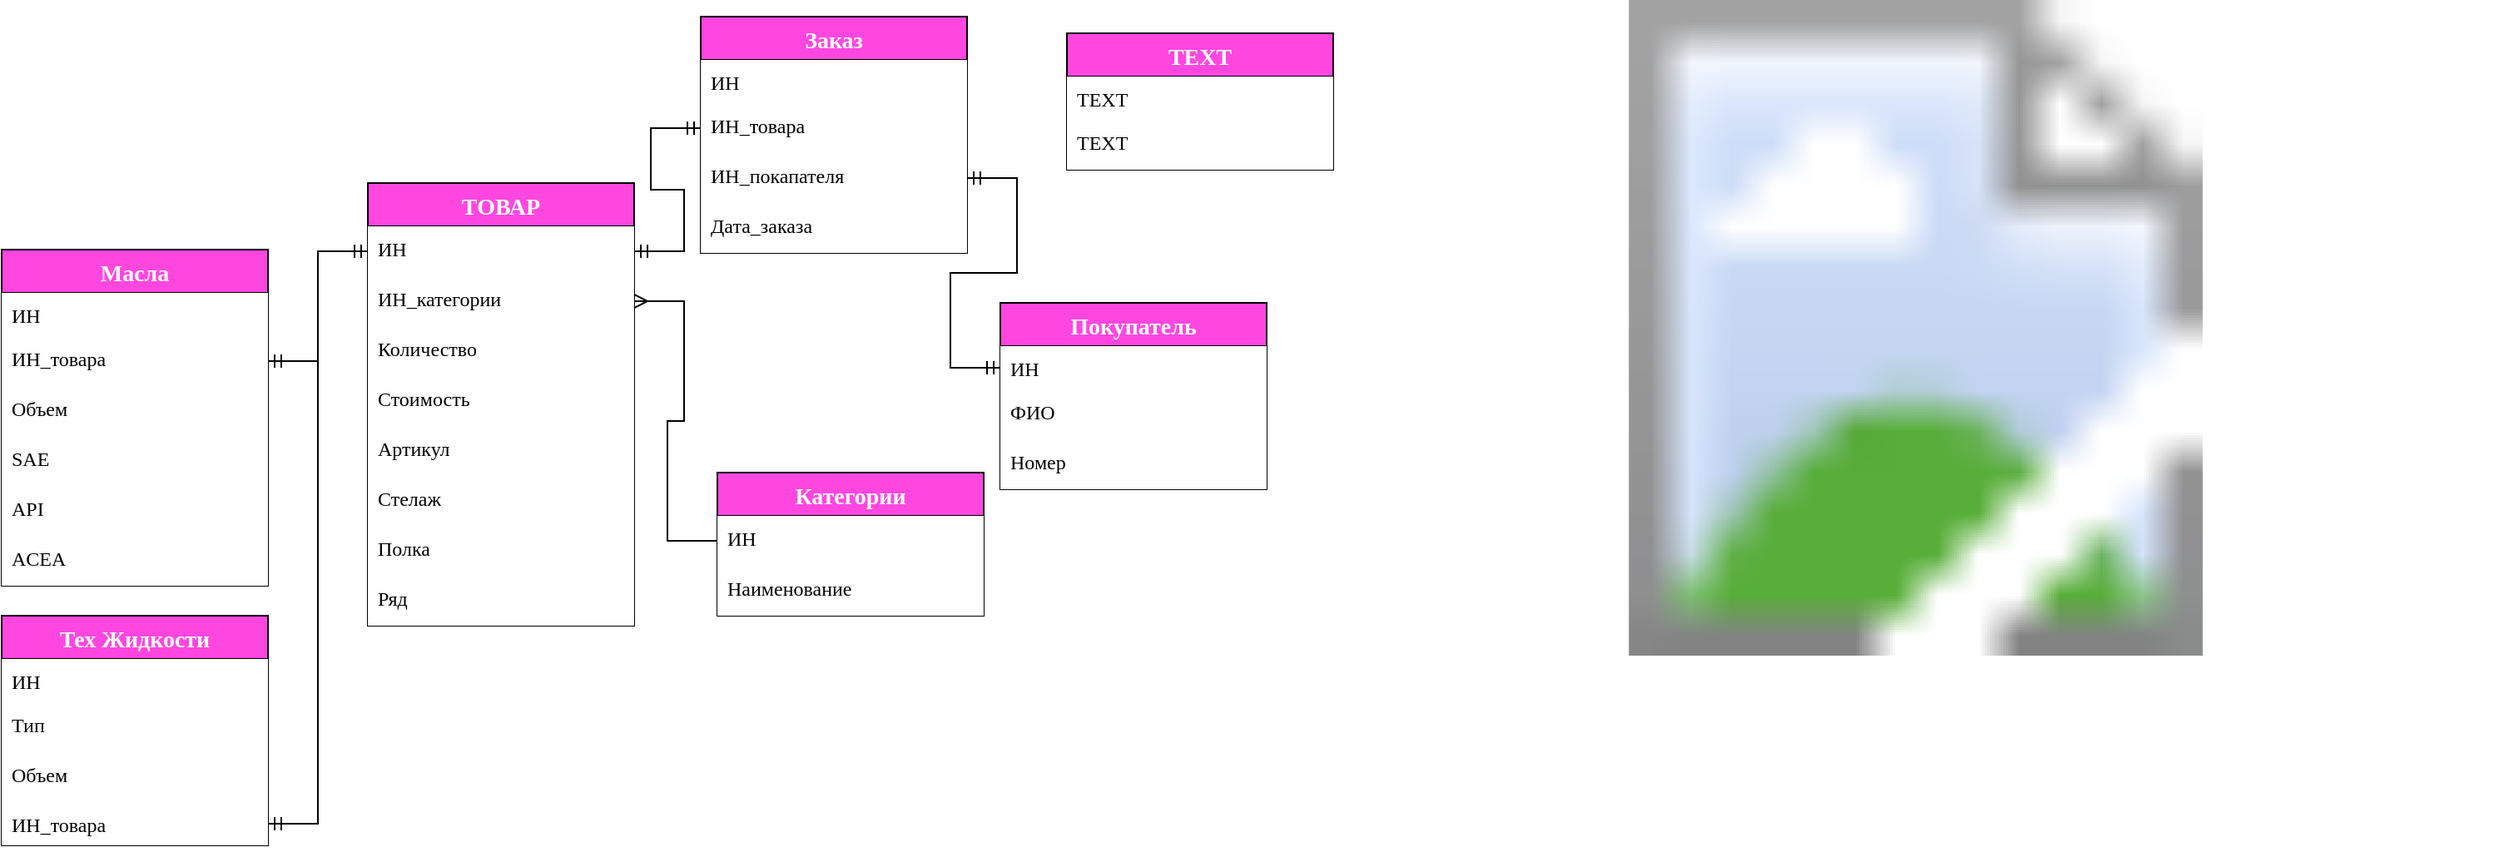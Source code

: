 <mxfile version="21.0.2" type="device"><diagram name="Страница 1" id="2x9Wfhu7E4FkKwAU8HKC"><mxGraphModel dx="1701" dy="484" grid="1" gridSize="10" guides="1" tooltips="1" connect="1" arrows="1" fold="1" page="1" pageScale="1" pageWidth="827" pageHeight="1169" backgroundImage="{&quot;src&quot;:&quot;https://wompampsupport.azureedge.net/fetchimage?siteId=7575&amp;v=2&amp;jpgQuality=100&amp;width=700&amp;url=https%3A%2F%2Fi.kym-cdn.com%2Fentries%2Ficons%2Ffacebook%2F000%2F017%2F133%2Fcover2.jpg&quot;,&quot;width&quot;:&quot;700&quot;,&quot;height&quot;:&quot;394&quot;,&quot;x&quot;:0,&quot;y&quot;:0}" math="0" shadow="0"><root><mxCell id="0"/><mxCell id="1" parent="0"/><mxCell id="yKLj46cAwXF7KZjP4Sd2-1" value="ТОВАР" style="swimlane;fontStyle=1;childLayout=stackLayout;horizontal=1;startSize=26;horizontalStack=0;resizeParent=1;resizeParentMax=0;resizeLast=0;collapsible=1;marginBottom=0;align=center;fontSize=14;labelBackgroundColor=none;fillColor=#FF47E0;fontColor=#FFFFFF;fontFamily=Comic Sans MS;" parent="1" vertex="1"><mxGeometry x="-580" y="110" width="160" height="266" as="geometry"/></mxCell><mxCell id="yKLj46cAwXF7KZjP4Sd2-2" value="ИН" style="text;strokeColor=none;fillColor=default;spacingLeft=4;spacingRight=4;overflow=hidden;rotatable=0;points=[[0,0.5],[1,0.5]];portConstraint=eastwest;fontSize=12;whiteSpace=wrap;html=1;fontFamily=Comic Sans MS;" parent="yKLj46cAwXF7KZjP4Sd2-1" vertex="1"><mxGeometry y="26" width="160" height="30" as="geometry"/></mxCell><mxCell id="yKLj46cAwXF7KZjP4Sd2-3" value="ИН_категории" style="text;strokeColor=none;fillColor=default;spacingLeft=4;spacingRight=4;overflow=hidden;rotatable=0;points=[[0,0.5],[1,0.5]];portConstraint=eastwest;fontSize=12;whiteSpace=wrap;html=1;fontFamily=Comic Sans MS;" parent="yKLj46cAwXF7KZjP4Sd2-1" vertex="1"><mxGeometry y="56" width="160" height="30" as="geometry"/></mxCell><mxCell id="yKLj46cAwXF7KZjP4Sd2-4" value="Количество" style="text;strokeColor=none;fillColor=default;spacingLeft=4;spacingRight=4;overflow=hidden;rotatable=0;points=[[0,0.5],[1,0.5]];portConstraint=eastwest;fontSize=12;whiteSpace=wrap;html=1;fontFamily=Comic Sans MS;" parent="yKLj46cAwXF7KZjP4Sd2-1" vertex="1"><mxGeometry y="86" width="160" height="30" as="geometry"/></mxCell><mxCell id="yKLj46cAwXF7KZjP4Sd2-5" value="Стоимость" style="text;strokeColor=none;fillColor=default;spacingLeft=4;spacingRight=4;overflow=hidden;rotatable=0;points=[[0,0.5],[1,0.5]];portConstraint=eastwest;fontSize=12;whiteSpace=wrap;html=1;fontFamily=Comic Sans MS;" parent="yKLj46cAwXF7KZjP4Sd2-1" vertex="1"><mxGeometry y="116" width="160" height="30" as="geometry"/></mxCell><mxCell id="yKLj46cAwXF7KZjP4Sd2-6" value="Артикул" style="text;strokeColor=none;fillColor=default;spacingLeft=4;spacingRight=4;overflow=hidden;rotatable=0;points=[[0,0.5],[1,0.5]];portConstraint=eastwest;fontSize=12;whiteSpace=wrap;html=1;fontFamily=Comic Sans MS;" parent="yKLj46cAwXF7KZjP4Sd2-1" vertex="1"><mxGeometry y="146" width="160" height="30" as="geometry"/></mxCell><mxCell id="yKLj46cAwXF7KZjP4Sd2-8" value="Стелаж" style="text;strokeColor=none;fillColor=default;spacingLeft=4;spacingRight=4;overflow=hidden;rotatable=0;points=[[0,0.5],[1,0.5]];portConstraint=eastwest;fontSize=12;whiteSpace=wrap;html=1;fontFamily=Comic Sans MS;" parent="yKLj46cAwXF7KZjP4Sd2-1" vertex="1"><mxGeometry y="176" width="160" height="30" as="geometry"/></mxCell><mxCell id="yKLj46cAwXF7KZjP4Sd2-10" value="Полка" style="text;strokeColor=none;fillColor=default;spacingLeft=4;spacingRight=4;overflow=hidden;rotatable=0;points=[[0,0.5],[1,0.5]];portConstraint=eastwest;fontSize=12;whiteSpace=wrap;html=1;fontFamily=Comic Sans MS;" parent="yKLj46cAwXF7KZjP4Sd2-1" vertex="1"><mxGeometry y="206" width="160" height="30" as="geometry"/></mxCell><mxCell id="yKLj46cAwXF7KZjP4Sd2-9" value="Ряд" style="text;strokeColor=none;fillColor=default;spacingLeft=4;spacingRight=4;overflow=hidden;rotatable=0;points=[[0,0.5],[1,0.5]];portConstraint=eastwest;fontSize=12;whiteSpace=wrap;html=1;fontFamily=Comic Sans MS;" parent="yKLj46cAwXF7KZjP4Sd2-1" vertex="1"><mxGeometry y="236" width="160" height="30" as="geometry"/></mxCell><mxCell id="yKLj46cAwXF7KZjP4Sd2-15" value="Категории" style="swimlane;fontStyle=1;childLayout=stackLayout;horizontal=1;startSize=26;horizontalStack=0;resizeParent=1;resizeParentMax=0;resizeLast=0;collapsible=1;marginBottom=0;align=center;fontSize=14;labelBackgroundColor=none;fillColor=#FF47E0;fontColor=#FFFFFF;fontFamily=Comic Sans MS;" parent="1" vertex="1"><mxGeometry x="-370" y="284" width="160" height="86" as="geometry"/></mxCell><mxCell id="yKLj46cAwXF7KZjP4Sd2-16" value="ИН" style="text;strokeColor=none;fillColor=default;spacingLeft=4;spacingRight=4;overflow=hidden;rotatable=0;points=[[0,0.5],[1,0.5]];portConstraint=eastwest;fontSize=12;whiteSpace=wrap;html=1;fontFamily=Comic Sans MS;" parent="yKLj46cAwXF7KZjP4Sd2-15" vertex="1"><mxGeometry y="26" width="160" height="30" as="geometry"/></mxCell><mxCell id="yKLj46cAwXF7KZjP4Sd2-17" value="Наименование" style="text;strokeColor=none;fillColor=default;spacingLeft=4;spacingRight=4;overflow=hidden;rotatable=0;points=[[0,0.5],[1,0.5]];portConstraint=eastwest;fontSize=12;whiteSpace=wrap;html=1;fontFamily=Comic Sans MS;" parent="yKLj46cAwXF7KZjP4Sd2-15" vertex="1"><mxGeometry y="56" width="160" height="30" as="geometry"/></mxCell><mxCell id="yKLj46cAwXF7KZjP4Sd2-30" value="TEXT" style="swimlane;fontStyle=1;childLayout=stackLayout;horizontal=1;startSize=26;horizontalStack=0;resizeParent=1;resizeParentMax=0;resizeLast=0;collapsible=1;marginBottom=0;align=center;fontSize=14;labelBackgroundColor=none;fillColor=#FF47E0;fontColor=#FFFFFF;fontFamily=Comic Sans MS;" parent="1" vertex="1"><mxGeometry x="-160" y="20" width="160" height="82" as="geometry"/></mxCell><mxCell id="yKLj46cAwXF7KZjP4Sd2-31" value="TEXT" style="text;strokeColor=none;fillColor=default;spacingLeft=4;spacingRight=4;overflow=hidden;rotatable=0;points=[[0,0.5],[1,0.5]];portConstraint=eastwest;fontSize=12;whiteSpace=wrap;html=1;fontFamily=Comic Sans MS;" parent="yKLj46cAwXF7KZjP4Sd2-30" vertex="1"><mxGeometry y="26" width="160" height="26" as="geometry"/></mxCell><mxCell id="yKLj46cAwXF7KZjP4Sd2-32" value="TEXT" style="text;strokeColor=none;fillColor=default;spacingLeft=4;spacingRight=4;overflow=hidden;rotatable=0;points=[[0,0.5],[1,0.5]];portConstraint=eastwest;fontSize=12;whiteSpace=wrap;html=1;fontFamily=Comic Sans MS;" parent="yKLj46cAwXF7KZjP4Sd2-30" vertex="1"><mxGeometry y="52" width="160" height="30" as="geometry"/></mxCell><mxCell id="yKLj46cAwXF7KZjP4Sd2-36" value="Масла" style="swimlane;fontStyle=1;childLayout=stackLayout;horizontal=1;startSize=26;horizontalStack=0;resizeParent=1;resizeParentMax=0;resizeLast=0;collapsible=1;marginBottom=0;align=center;fontSize=14;labelBackgroundColor=none;fillColor=#FF47E0;fontColor=#FFFFFF;fontFamily=Comic Sans MS;" parent="1" vertex="1"><mxGeometry x="-800" y="150" width="160" height="202" as="geometry"/></mxCell><mxCell id="yKLj46cAwXF7KZjP4Sd2-37" value="ИН" style="text;strokeColor=none;fillColor=default;spacingLeft=4;spacingRight=4;overflow=hidden;rotatable=0;points=[[0,0.5],[1,0.5]];portConstraint=eastwest;fontSize=12;whiteSpace=wrap;html=1;fontFamily=Comic Sans MS;labelBackgroundColor=none;" parent="yKLj46cAwXF7KZjP4Sd2-36" vertex="1"><mxGeometry y="26" width="160" height="26" as="geometry"/></mxCell><mxCell id="yKLj46cAwXF7KZjP4Sd2-38" value="ИН_товара" style="text;strokeColor=none;fillColor=default;spacingLeft=4;spacingRight=4;overflow=hidden;rotatable=0;points=[[0,0.5],[1,0.5]];portConstraint=eastwest;fontSize=12;whiteSpace=wrap;html=1;fontFamily=Comic Sans MS;labelBackgroundColor=none;" parent="yKLj46cAwXF7KZjP4Sd2-36" vertex="1"><mxGeometry y="52" width="160" height="30" as="geometry"/></mxCell><mxCell id="yKLj46cAwXF7KZjP4Sd2-39" value="Объем" style="text;strokeColor=none;fillColor=default;spacingLeft=4;spacingRight=4;overflow=hidden;rotatable=0;points=[[0,0.5],[1,0.5]];portConstraint=eastwest;fontSize=12;whiteSpace=wrap;html=1;fontFamily=Comic Sans MS;labelBackgroundColor=none;" parent="yKLj46cAwXF7KZjP4Sd2-36" vertex="1"><mxGeometry y="82" width="160" height="30" as="geometry"/></mxCell><mxCell id="yKLj46cAwXF7KZjP4Sd2-40" value="SAE" style="text;strokeColor=none;fillColor=default;spacingLeft=4;spacingRight=4;overflow=hidden;rotatable=0;points=[[0,0.5],[1,0.5]];portConstraint=eastwest;fontSize=12;whiteSpace=wrap;html=1;fontFamily=Comic Sans MS;labelBackgroundColor=none;" parent="yKLj46cAwXF7KZjP4Sd2-36" vertex="1"><mxGeometry y="112" width="160" height="30" as="geometry"/></mxCell><mxCell id="yKLj46cAwXF7KZjP4Sd2-41" value="API" style="text;strokeColor=none;fillColor=default;spacingLeft=4;spacingRight=4;overflow=hidden;rotatable=0;points=[[0,0.5],[1,0.5]];portConstraint=eastwest;fontSize=12;whiteSpace=wrap;html=1;fontFamily=Comic Sans MS;labelBackgroundColor=none;" parent="yKLj46cAwXF7KZjP4Sd2-36" vertex="1"><mxGeometry y="142" width="160" height="30" as="geometry"/></mxCell><mxCell id="yKLj46cAwXF7KZjP4Sd2-42" value="ACEA" style="text;strokeColor=none;fillColor=default;spacingLeft=4;spacingRight=4;overflow=hidden;rotatable=0;points=[[0,0.5],[1,0.5]];portConstraint=eastwest;fontSize=12;whiteSpace=wrap;html=1;fontFamily=Comic Sans MS;labelBackgroundColor=none;" parent="yKLj46cAwXF7KZjP4Sd2-36" vertex="1"><mxGeometry y="172" width="160" height="30" as="geometry"/></mxCell><mxCell id="yKLj46cAwXF7KZjP4Sd2-43" value="" style="edgeStyle=entityRelationEdgeStyle;fontSize=12;html=1;endArrow=ERmandOne;startArrow=ERmandOne;rounded=0;" parent="1" source="yKLj46cAwXF7KZjP4Sd2-2" target="yKLj46cAwXF7KZjP4Sd2-38" edge="1"><mxGeometry width="100" height="100" relative="1" as="geometry"><mxPoint x="-250" y="300" as="sourcePoint"/><mxPoint x="-150" y="200" as="targetPoint"/></mxGeometry></mxCell><mxCell id="yKLj46cAwXF7KZjP4Sd2-45" value="" style="edgeStyle=entityRelationEdgeStyle;fontSize=12;html=1;endArrow=ERmany;rounded=0;" parent="1" source="yKLj46cAwXF7KZjP4Sd2-16" target="yKLj46cAwXF7KZjP4Sd2-3" edge="1"><mxGeometry width="100" height="100" relative="1" as="geometry"><mxPoint x="440" y="150" as="sourcePoint"/><mxPoint x="540" y="50" as="targetPoint"/></mxGeometry></mxCell><mxCell id="BYhXG8txiyPygOyY0y3V-1" value="Заказ" style="swimlane;fontStyle=1;childLayout=stackLayout;horizontal=1;startSize=26;horizontalStack=0;resizeParent=1;resizeParentMax=0;resizeLast=0;collapsible=1;marginBottom=0;align=center;fontSize=14;labelBackgroundColor=none;fillColor=#FF47E0;fontColor=#FFFFFF;fontFamily=Comic Sans MS;" vertex="1" parent="1"><mxGeometry x="-380" y="10" width="160" height="142" as="geometry"/></mxCell><mxCell id="BYhXG8txiyPygOyY0y3V-2" value="ИН" style="text;strokeColor=none;fillColor=default;spacingLeft=4;spacingRight=4;overflow=hidden;rotatable=0;points=[[0,0.5],[1,0.5]];portConstraint=eastwest;fontSize=12;whiteSpace=wrap;html=1;fontFamily=Comic Sans MS;" vertex="1" parent="BYhXG8txiyPygOyY0y3V-1"><mxGeometry y="26" width="160" height="26" as="geometry"/></mxCell><mxCell id="BYhXG8txiyPygOyY0y3V-3" value="ИН_товара" style="text;strokeColor=none;fillColor=default;spacingLeft=4;spacingRight=4;overflow=hidden;rotatable=0;points=[[0,0.5],[1,0.5]];portConstraint=eastwest;fontSize=12;whiteSpace=wrap;html=1;fontFamily=Comic Sans MS;" vertex="1" parent="BYhXG8txiyPygOyY0y3V-1"><mxGeometry y="52" width="160" height="30" as="geometry"/></mxCell><mxCell id="BYhXG8txiyPygOyY0y3V-7" value="ИН_покапателя" style="text;strokeColor=none;fillColor=default;spacingLeft=4;spacingRight=4;overflow=hidden;rotatable=0;points=[[0,0.5],[1,0.5]];portConstraint=eastwest;fontSize=12;whiteSpace=wrap;html=1;fontFamily=Comic Sans MS;" vertex="1" parent="BYhXG8txiyPygOyY0y3V-1"><mxGeometry y="82" width="160" height="30" as="geometry"/></mxCell><mxCell id="BYhXG8txiyPygOyY0y3V-5" value="Дата_заказа" style="text;strokeColor=none;fillColor=default;spacingLeft=4;spacingRight=4;overflow=hidden;rotatable=0;points=[[0,0.5],[1,0.5]];portConstraint=eastwest;fontSize=12;whiteSpace=wrap;html=1;fontFamily=Comic Sans MS;" vertex="1" parent="BYhXG8txiyPygOyY0y3V-1"><mxGeometry y="112" width="160" height="30" as="geometry"/></mxCell><mxCell id="BYhXG8txiyPygOyY0y3V-4" value="" style="edgeStyle=entityRelationEdgeStyle;fontSize=12;html=1;endArrow=ERmandOne;startArrow=ERmandOne;rounded=0;exitX=1;exitY=0.5;exitDx=0;exitDy=0;" edge="1" parent="1" source="yKLj46cAwXF7KZjP4Sd2-2" target="BYhXG8txiyPygOyY0y3V-3"><mxGeometry width="100" height="100" relative="1" as="geometry"><mxPoint x="-590" y="201" as="sourcePoint"/><mxPoint x="-630" y="227" as="targetPoint"/></mxGeometry></mxCell><mxCell id="BYhXG8txiyPygOyY0y3V-8" value="Покупатель" style="swimlane;fontStyle=1;childLayout=stackLayout;horizontal=1;startSize=26;horizontalStack=0;resizeParent=1;resizeParentMax=0;resizeLast=0;collapsible=1;marginBottom=0;align=center;fontSize=14;labelBackgroundColor=none;fillColor=#FF47E0;fontColor=#FFFFFF;fontFamily=Comic Sans MS;" vertex="1" parent="1"><mxGeometry x="-200" y="182" width="160" height="112" as="geometry"/></mxCell><mxCell id="BYhXG8txiyPygOyY0y3V-9" value="ИН" style="text;strokeColor=none;fillColor=default;spacingLeft=4;spacingRight=4;overflow=hidden;rotatable=0;points=[[0,0.5],[1,0.5]];portConstraint=eastwest;fontSize=12;whiteSpace=wrap;html=1;fontFamily=Comic Sans MS;" vertex="1" parent="BYhXG8txiyPygOyY0y3V-8"><mxGeometry y="26" width="160" height="26" as="geometry"/></mxCell><mxCell id="BYhXG8txiyPygOyY0y3V-10" value="ФИО" style="text;strokeColor=none;fillColor=default;spacingLeft=4;spacingRight=4;overflow=hidden;rotatable=0;points=[[0,0.5],[1,0.5]];portConstraint=eastwest;fontSize=12;whiteSpace=wrap;html=1;fontFamily=Comic Sans MS;" vertex="1" parent="BYhXG8txiyPygOyY0y3V-8"><mxGeometry y="52" width="160" height="30" as="geometry"/></mxCell><mxCell id="BYhXG8txiyPygOyY0y3V-11" value="Номер" style="text;strokeColor=none;fillColor=default;spacingLeft=4;spacingRight=4;overflow=hidden;rotatable=0;points=[[0,0.5],[1,0.5]];portConstraint=eastwest;fontSize=12;whiteSpace=wrap;html=1;fontFamily=Comic Sans MS;" vertex="1" parent="BYhXG8txiyPygOyY0y3V-8"><mxGeometry y="82" width="160" height="30" as="geometry"/></mxCell><mxCell id="BYhXG8txiyPygOyY0y3V-12" value="" style="edgeStyle=entityRelationEdgeStyle;fontSize=12;html=1;endArrow=ERmandOne;startArrow=ERmandOne;rounded=0;" edge="1" parent="1" source="BYhXG8txiyPygOyY0y3V-9" target="BYhXG8txiyPygOyY0y3V-7"><mxGeometry width="100" height="100" relative="1" as="geometry"><mxPoint x="-230" y="224" as="sourcePoint"/><mxPoint x="-190" y="140" as="targetPoint"/></mxGeometry></mxCell><mxCell id="BYhXG8txiyPygOyY0y3V-13" value="Тех Жидкости" style="swimlane;fontStyle=1;childLayout=stackLayout;horizontal=1;startSize=26;horizontalStack=0;resizeParent=1;resizeParentMax=0;resizeLast=0;collapsible=1;marginBottom=0;align=center;fontSize=14;labelBackgroundColor=none;fillColor=#FF47E0;fontColor=#FFFFFF;fontFamily=Comic Sans MS;" vertex="1" parent="1"><mxGeometry x="-800" y="370" width="160" height="138" as="geometry"/></mxCell><mxCell id="BYhXG8txiyPygOyY0y3V-14" value="ИН" style="text;strokeColor=none;fillColor=default;spacingLeft=4;spacingRight=4;overflow=hidden;rotatable=0;points=[[0,0.5],[1,0.5]];portConstraint=eastwest;fontSize=12;whiteSpace=wrap;html=1;fontFamily=Comic Sans MS;" vertex="1" parent="BYhXG8txiyPygOyY0y3V-13"><mxGeometry y="26" width="160" height="26" as="geometry"/></mxCell><mxCell id="BYhXG8txiyPygOyY0y3V-15" value="Тип" style="text;strokeColor=none;fillColor=default;spacingLeft=4;spacingRight=4;overflow=hidden;rotatable=0;points=[[0,0.5],[1,0.5]];portConstraint=eastwest;fontSize=12;whiteSpace=wrap;html=1;fontFamily=Comic Sans MS;" vertex="1" parent="BYhXG8txiyPygOyY0y3V-13"><mxGeometry y="52" width="160" height="30" as="geometry"/></mxCell><mxCell id="BYhXG8txiyPygOyY0y3V-16" value="Объем" style="text;strokeColor=none;fillColor=default;spacingLeft=4;spacingRight=4;overflow=hidden;rotatable=0;points=[[0,0.5],[1,0.5]];portConstraint=eastwest;fontSize=12;whiteSpace=wrap;html=1;fontFamily=Comic Sans MS;" vertex="1" parent="BYhXG8txiyPygOyY0y3V-13"><mxGeometry y="82" width="160" height="30" as="geometry"/></mxCell><mxCell id="BYhXG8txiyPygOyY0y3V-20" value="ИН_товара" style="text;strokeColor=none;fillColor=default;spacingLeft=4;spacingRight=4;overflow=hidden;rotatable=0;points=[[0,0.5],[1,0.5]];portConstraint=eastwest;fontSize=12;whiteSpace=wrap;html=1;fontFamily=Comic Sans MS;" vertex="1" parent="BYhXG8txiyPygOyY0y3V-13"><mxGeometry y="112" width="160" height="26" as="geometry"/></mxCell><mxCell id="BYhXG8txiyPygOyY0y3V-17" value="" style="edgeStyle=entityRelationEdgeStyle;fontSize=12;html=1;endArrow=ERmandOne;startArrow=ERmandOne;rounded=0;exitX=0;exitY=0.5;exitDx=0;exitDy=0;entryX=1;entryY=0.5;entryDx=0;entryDy=0;" edge="1" parent="1" source="yKLj46cAwXF7KZjP4Sd2-2" target="BYhXG8txiyPygOyY0y3V-20"><mxGeometry width="100" height="100" relative="1" as="geometry"><mxPoint x="-590" y="201" as="sourcePoint"/><mxPoint x="-630" y="227" as="targetPoint"/></mxGeometry></mxCell></root></mxGraphModel></diagram></mxfile>